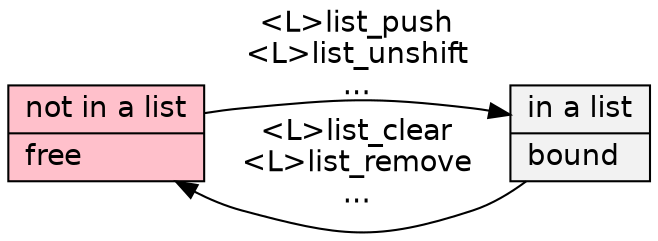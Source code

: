digraph {
	graph [rankdir=LR, truecolor=true, bgcolor=transparent, fontname="Bitstream Vera Sans"];
	node [shape=record, style=filled, fillcolor="Grey95", fontname="Bitstream Vera Sans"];
	edge [fontname="Bitstream Vera Sans"];
	not [label="not in a list\l|free\l", fillcolor = pink];
	//zero [label="{not in a list\l|null}"];
	in [ label = "in a list\l|bound\l" ];
	not -> in [ label = "<L>list_push\n<L>list_unshift\n..." ];
	in -> not [ label = "<L>list_clear\n<L>list_remove\n..." ];
}
